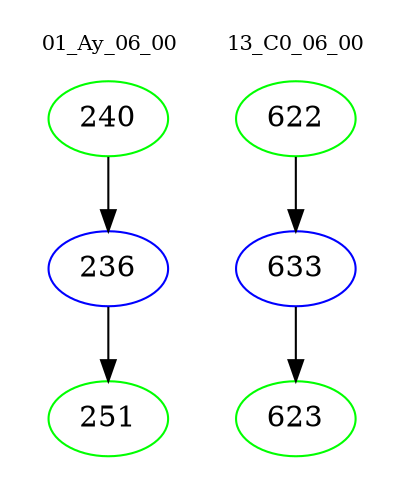 digraph{
subgraph cluster_0 {
color = white
label = "01_Ay_06_00";
fontsize=10;
T0_240 [label="240", color="green"]
T0_240 -> T0_236 [color="black"]
T0_236 [label="236", color="blue"]
T0_236 -> T0_251 [color="black"]
T0_251 [label="251", color="green"]
}
subgraph cluster_1 {
color = white
label = "13_C0_06_00";
fontsize=10;
T1_622 [label="622", color="green"]
T1_622 -> T1_633 [color="black"]
T1_633 [label="633", color="blue"]
T1_633 -> T1_623 [color="black"]
T1_623 [label="623", color="green"]
}
}
